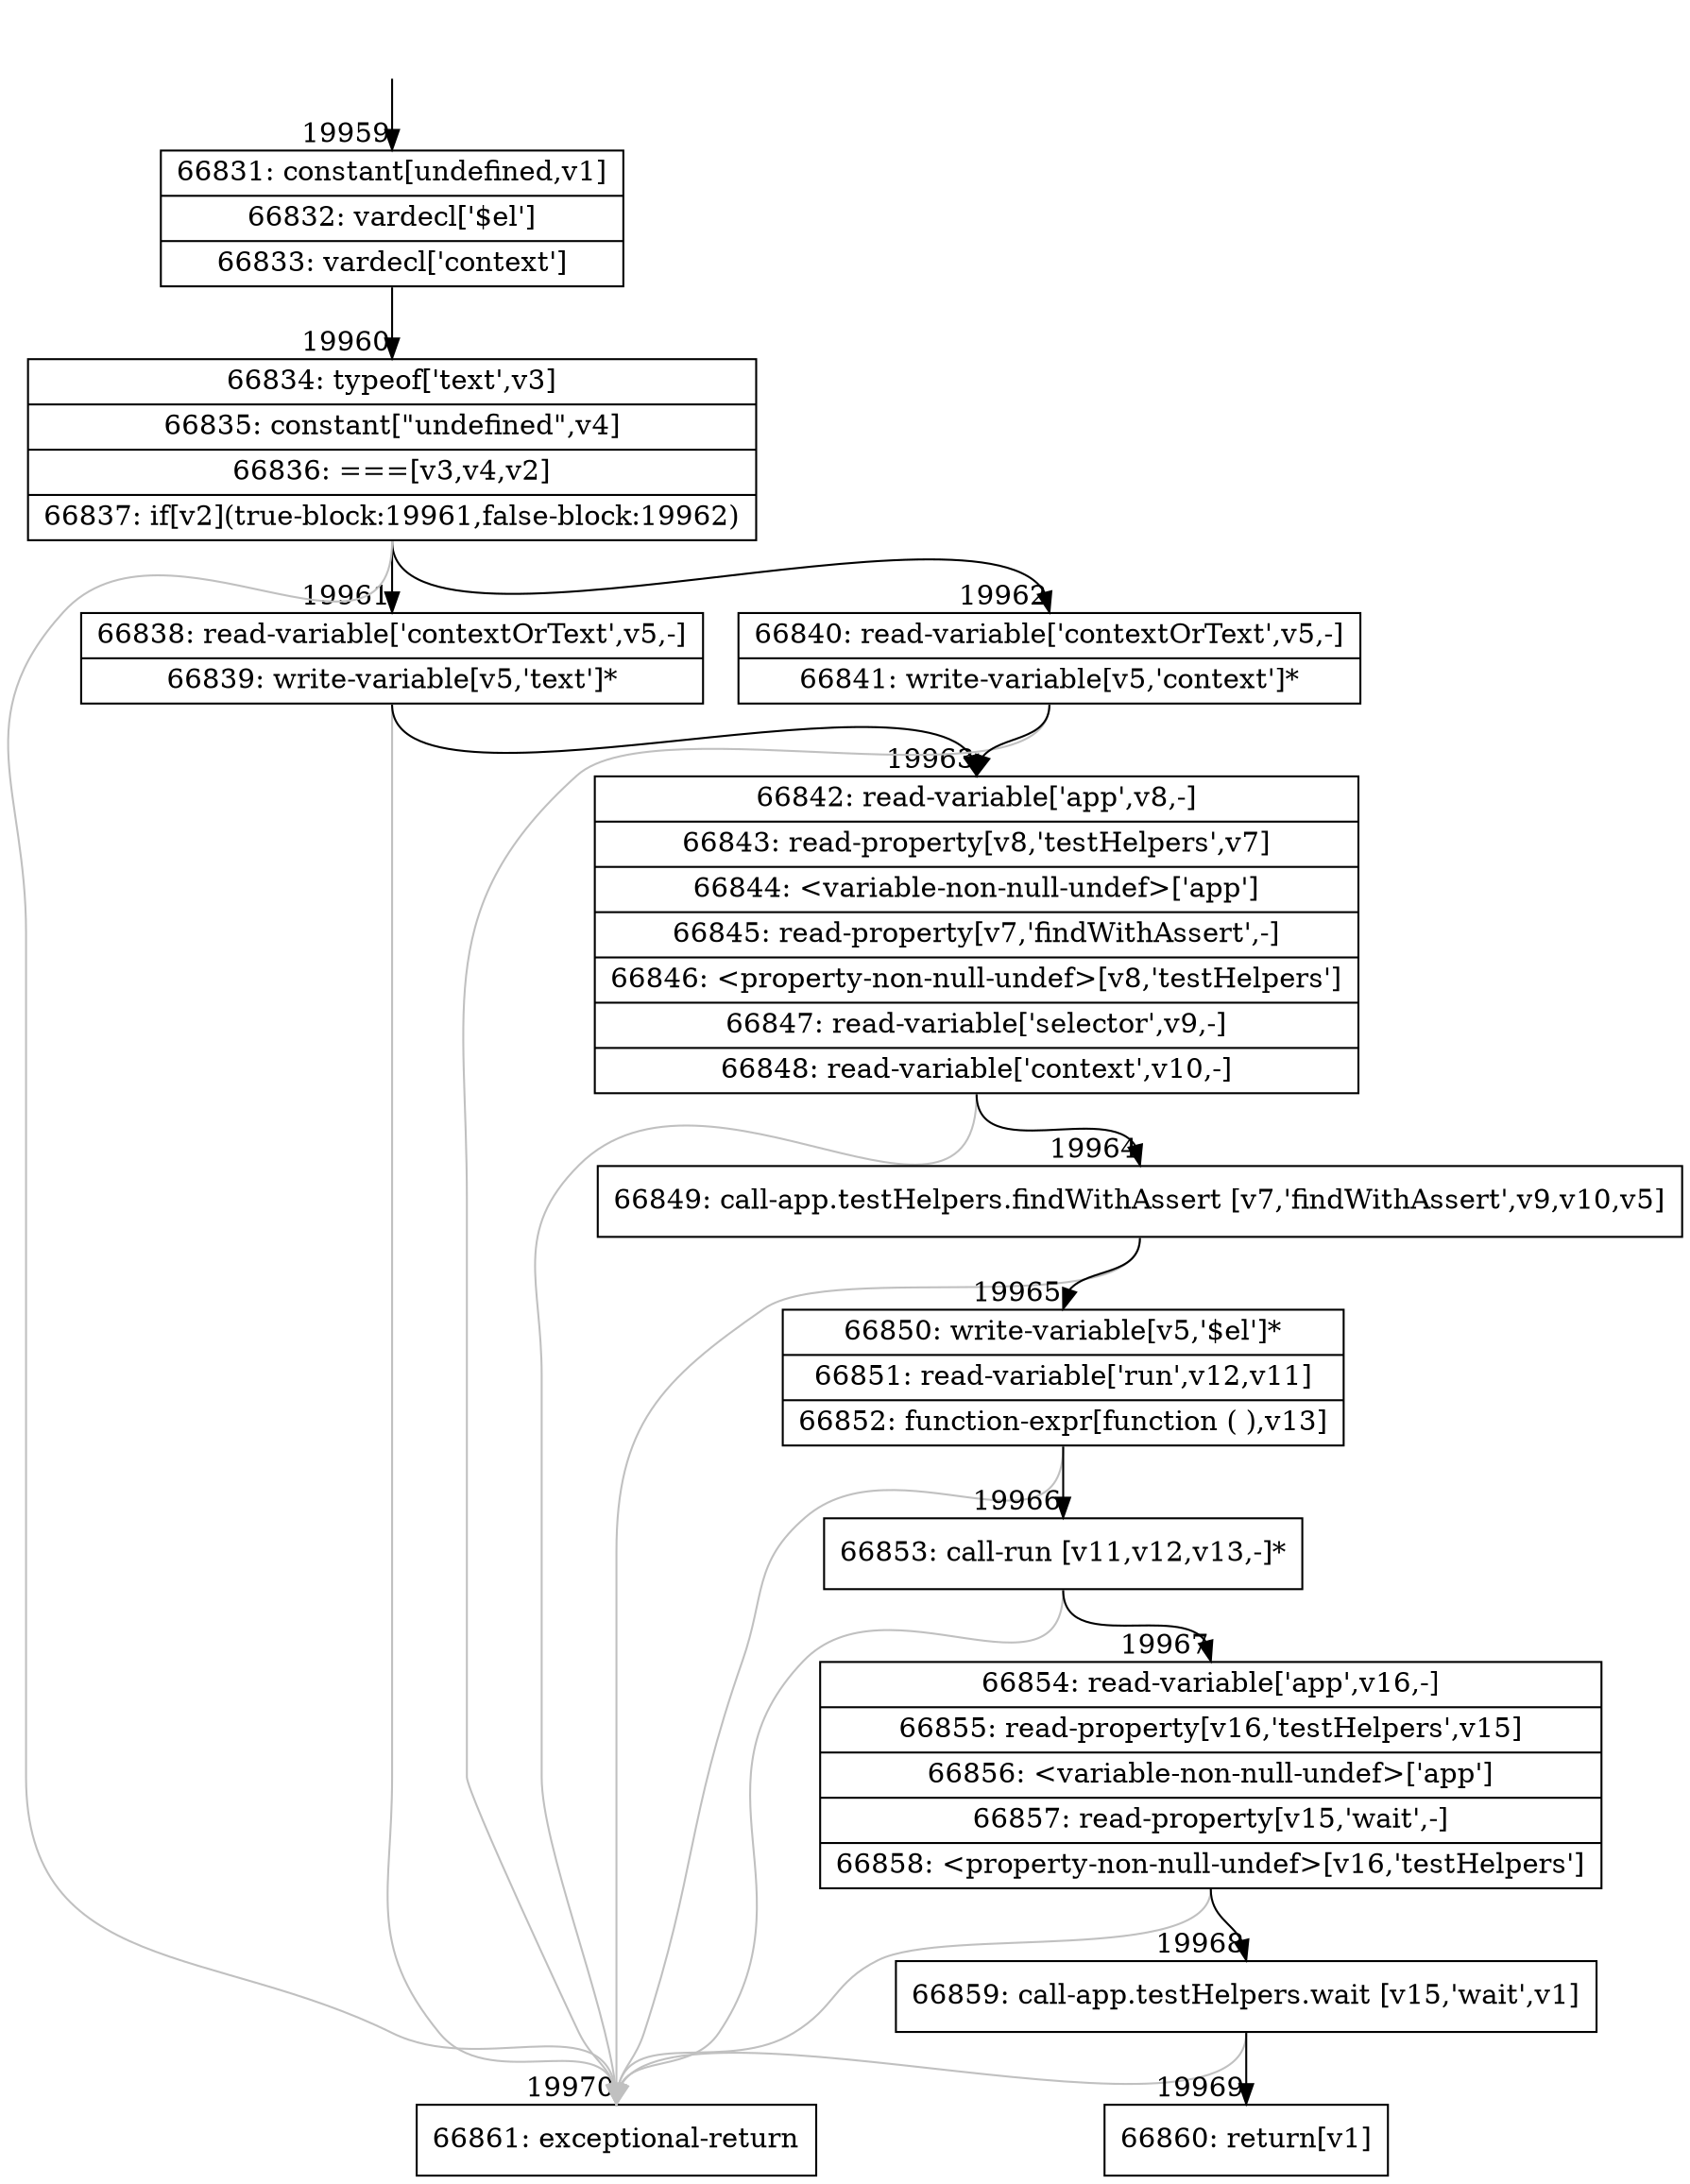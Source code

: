 digraph {
rankdir="TD"
BB_entry1730[shape=none,label=""];
BB_entry1730 -> BB19959 [tailport=s, headport=n, headlabel="    19959"]
BB19959 [shape=record label="{66831: constant[undefined,v1]|66832: vardecl['$el']|66833: vardecl['context']}" ] 
BB19959 -> BB19960 [tailport=s, headport=n, headlabel="      19960"]
BB19960 [shape=record label="{66834: typeof['text',v3]|66835: constant[\"undefined\",v4]|66836: ===[v3,v4,v2]|66837: if[v2](true-block:19961,false-block:19962)}" ] 
BB19960 -> BB19961 [tailport=s, headport=n, headlabel="      19961"]
BB19960 -> BB19962 [tailport=s, headport=n, headlabel="      19962"]
BB19960 -> BB19970 [tailport=s, headport=n, color=gray, headlabel="      19970"]
BB19961 [shape=record label="{66838: read-variable['contextOrText',v5,-]|66839: write-variable[v5,'text']*}" ] 
BB19961 -> BB19963 [tailport=s, headport=n, headlabel="      19963"]
BB19961 -> BB19970 [tailport=s, headport=n, color=gray]
BB19962 [shape=record label="{66840: read-variable['contextOrText',v5,-]|66841: write-variable[v5,'context']*}" ] 
BB19962 -> BB19963 [tailport=s, headport=n]
BB19962 -> BB19970 [tailport=s, headport=n, color=gray]
BB19963 [shape=record label="{66842: read-variable['app',v8,-]|66843: read-property[v8,'testHelpers',v7]|66844: \<variable-non-null-undef\>['app']|66845: read-property[v7,'findWithAssert',-]|66846: \<property-non-null-undef\>[v8,'testHelpers']|66847: read-variable['selector',v9,-]|66848: read-variable['context',v10,-]}" ] 
BB19963 -> BB19964 [tailport=s, headport=n, headlabel="      19964"]
BB19963 -> BB19970 [tailport=s, headport=n, color=gray]
BB19964 [shape=record label="{66849: call-app.testHelpers.findWithAssert [v7,'findWithAssert',v9,v10,v5]}" ] 
BB19964 -> BB19965 [tailport=s, headport=n, headlabel="      19965"]
BB19964 -> BB19970 [tailport=s, headport=n, color=gray]
BB19965 [shape=record label="{66850: write-variable[v5,'$el']*|66851: read-variable['run',v12,v11]|66852: function-expr[function ( ),v13]}" ] 
BB19965 -> BB19966 [tailport=s, headport=n, headlabel="      19966"]
BB19965 -> BB19970 [tailport=s, headport=n, color=gray]
BB19966 [shape=record label="{66853: call-run [v11,v12,v13,-]*}" ] 
BB19966 -> BB19967 [tailport=s, headport=n, headlabel="      19967"]
BB19966 -> BB19970 [tailport=s, headport=n, color=gray]
BB19967 [shape=record label="{66854: read-variable['app',v16,-]|66855: read-property[v16,'testHelpers',v15]|66856: \<variable-non-null-undef\>['app']|66857: read-property[v15,'wait',-]|66858: \<property-non-null-undef\>[v16,'testHelpers']}" ] 
BB19967 -> BB19968 [tailport=s, headport=n, headlabel="      19968"]
BB19967 -> BB19970 [tailport=s, headport=n, color=gray]
BB19968 [shape=record label="{66859: call-app.testHelpers.wait [v15,'wait',v1]}" ] 
BB19968 -> BB19969 [tailport=s, headport=n, headlabel="      19969"]
BB19968 -> BB19970 [tailport=s, headport=n, color=gray]
BB19969 [shape=record label="{66860: return[v1]}" ] 
BB19970 [shape=record label="{66861: exceptional-return}" ] 
//#$~ 37278
}
